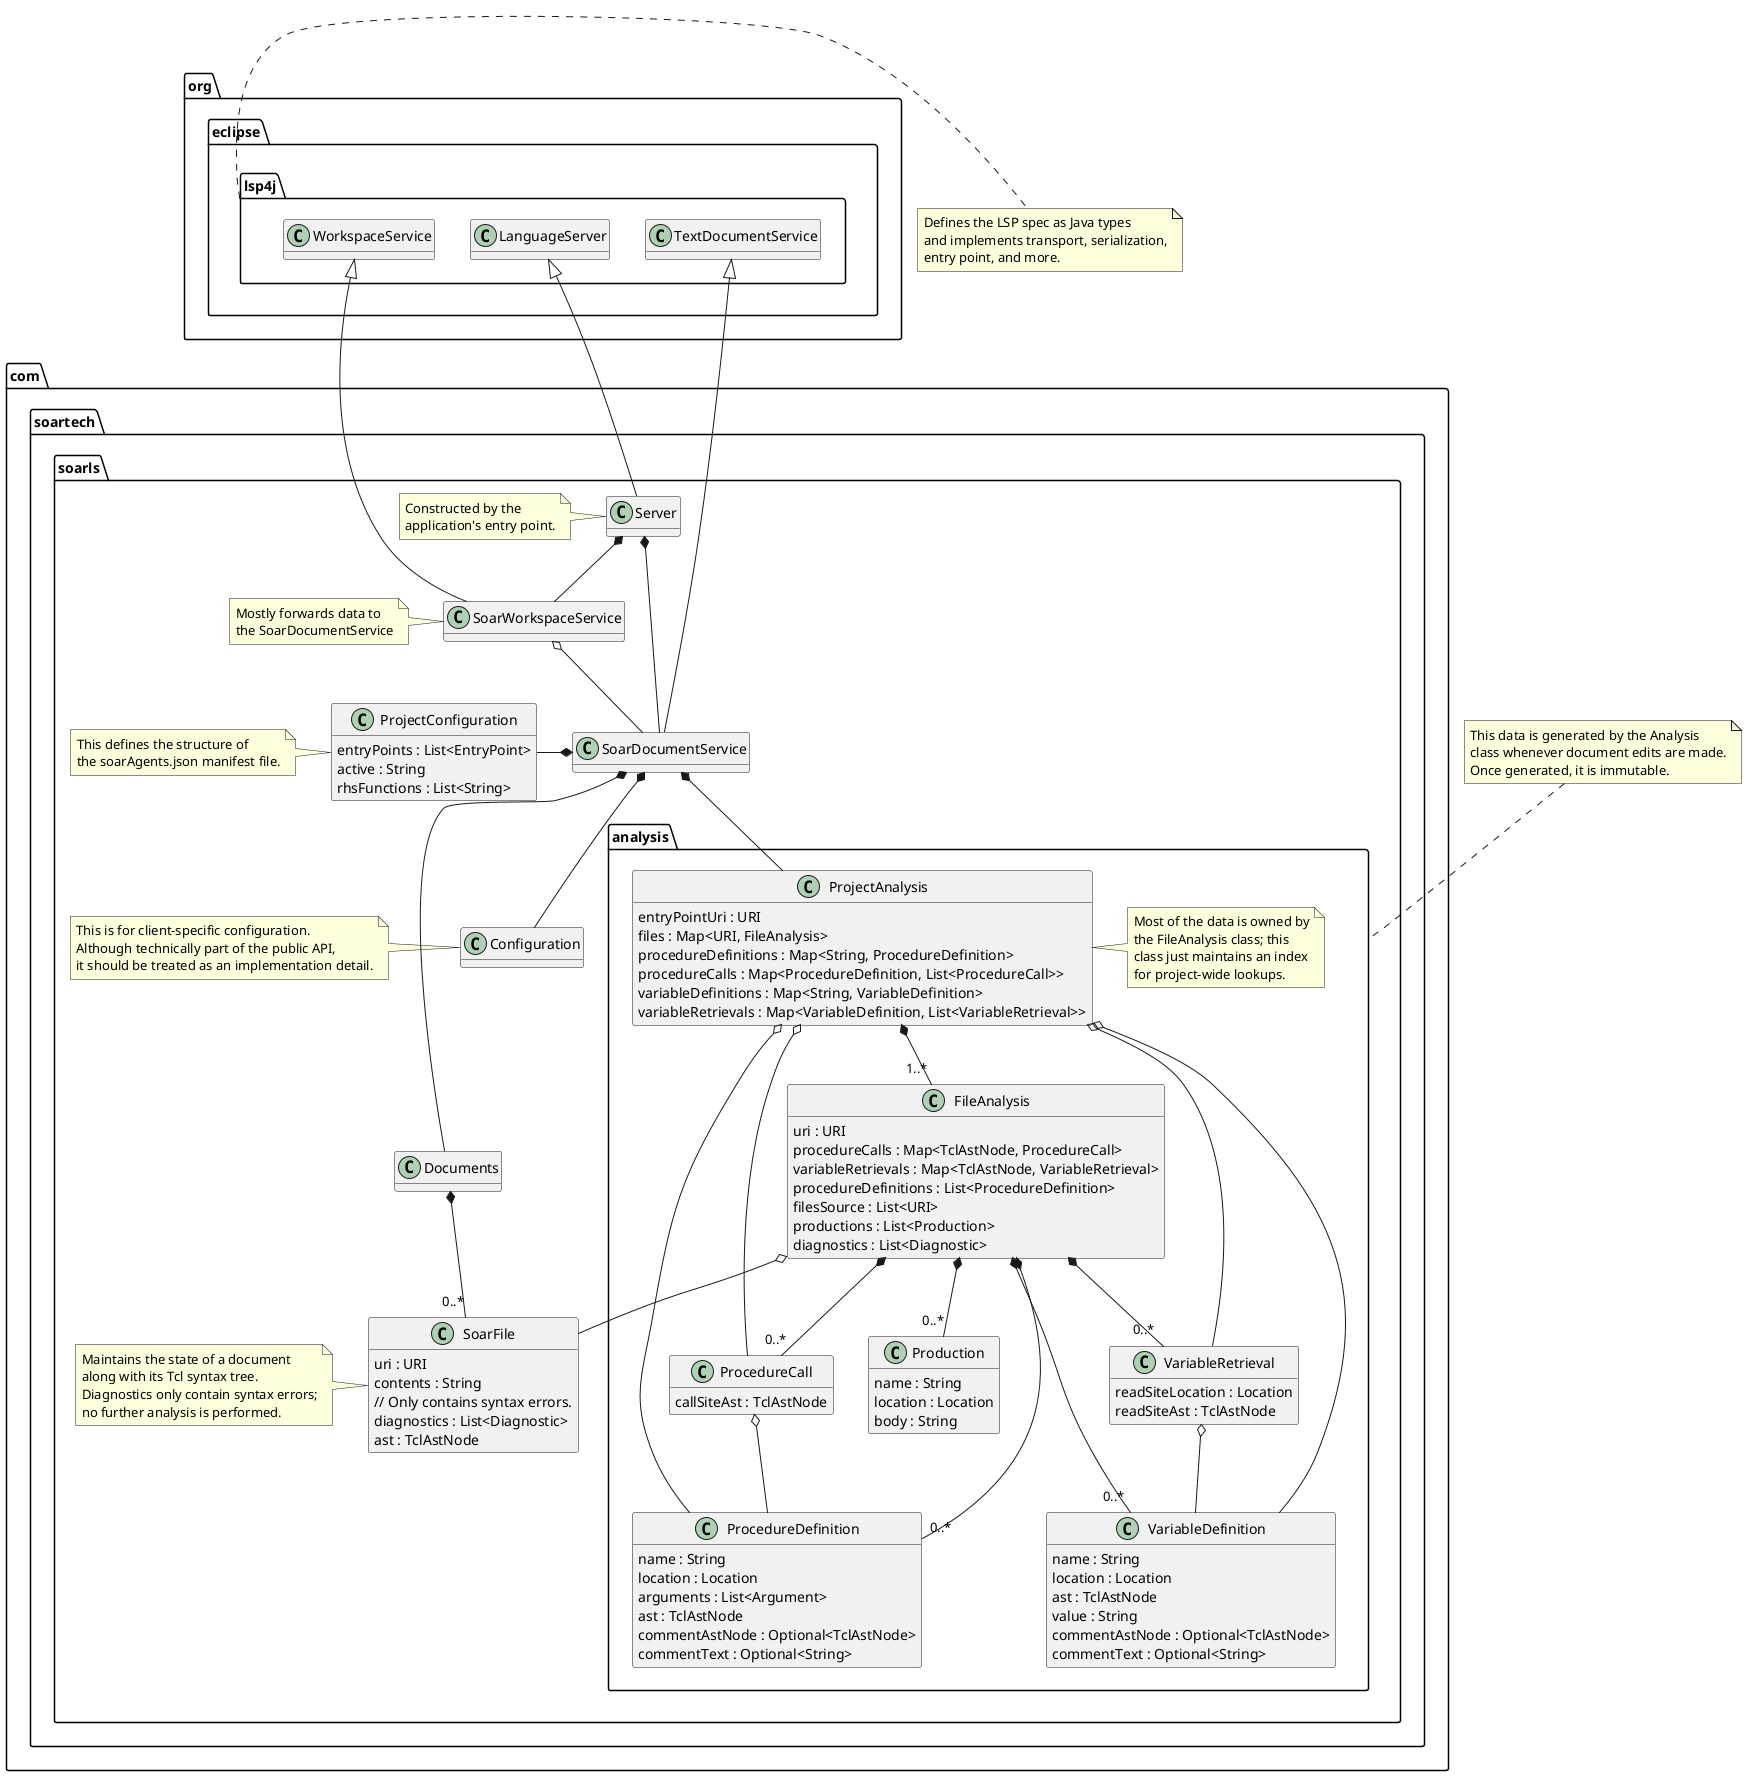 @startuml

package org.eclipse.lsp4j {
}
note right of org.eclipse.lsp4j
    Defines the LSP spec as Java types
    and implements transport, serialization,
    entry point, and more.
end note

package com.soartech.soarls {
    class Server
    note left of Server
        Constructed by the
        application's entry point.
    end note

    class SoarDocumentService

    class SoarWorkspaceService
    note left of SoarWorkspaceService
        Mostly forwards data to
        the SoarDocumentService
    end note

    class Documents

    class Configuration
    note left of Configuration
        This is for client-specific configuration.
        Although technically part of the public API,
        it should be treated as an implementation detail.
    end note

    class ProjectConfiguration {
        entryPoints : List<EntryPoint>
        active : String
        rhsFunctions : List<String>
    }
    note left of ProjectConfiguration
        This defines the structure of
        the soarAgents.json manifest file.
    end note

    class com.soartech.soarls.SoarFile {
        uri : URI
        contents : String
        // Only contains syntax errors.
        diagnostics : List<Diagnostic>
        ast : TclAstNode
    }
    note left of com.soartech.soarls.SoarFile
        Maintains the state of a document
        along with its Tcl syntax tree.
        Diagnostics only contain syntax errors;
        no further analysis is performed.
    end note

    Server -up-|> org.eclipse.lsp4j.LanguageServer
    Server *-- SoarDocumentService
    Server *-- SoarWorkspaceService

    SoarDocumentService -up-|> org.eclipse.lsp4j.TextDocumentService
    SoarDocumentService *-left- ProjectConfiguration
    SoarDocumentService *-- Configuration
    SoarDocumentService *-- Documents
    SoarDocumentService *-- com.soartech.soarls.analysis.ProjectAnalysis

    SoarWorkspaceService -up-|> org.eclipse.lsp4j.WorkspaceService
    SoarWorkspaceService o-- SoarDocumentService

    Documents *-- "0..*" com.soartech.soarls.SoarFile
}

note top of com.soartech.soarls.analysis
    This data is generated by the Analysis
    class whenever document edits are made.
    Once generated, it is immutable.
end note
namespace com.soartech.soarls.analysis {
    class ProjectAnalysis {
        entryPointUri : URI
        files : Map<URI, FileAnalysis>
        procedureDefinitions : Map<String, ProcedureDefinition>
        procedureCalls : Map<ProcedureDefinition, List<ProcedureCall>>
        variableDefinitions : Map<String, VariableDefinition>
        variableRetrievals : Map<VariableDefinition, List<VariableRetrieval>>
    }
    note right of ProjectAnalysis
        Most of the data is owned by
        the FileAnalysis class; this
        class just maintains an index
        for project-wide lookups.
    end note

    class FileAnalysis {
        uri : URI
        procedureCalls : Map<TclAstNode, ProcedureCall>
        variableRetrievals : Map<TclAstNode, VariableRetrieval>
        procedureDefinitions : List<ProcedureDefinition>
        filesSource : List<URI>
        productions : List<Production>
        diagnostics : List<Diagnostic>
    }

    class ProcedureDefinition {
        name : String
        location : Location
        arguments : List<Argument>
        ast : TclAstNode
        commentAstNode : Optional<TclAstNode>
        commentText : Optional<String>
    }

    class ProcedureCall {
        callSiteAst : TclAstNode
    }

    class VariableDefinition {
        name : String
        location : Location
        ast : TclAstNode
        value : String
        commentAstNode : Optional<TclAstNode>
        commentText : Optional<String>
    }

    class VariableRetrieval {
        readSiteLocation : Location
        readSiteAst : TclAstNode
    }

    class Production {
        name : String
        location : Location
        body : String
    }

    ProjectAnalysis *-- "1..*" FileAnalysis
    ProjectAnalysis o-- ProcedureDefinition
    ProjectAnalysis o-- ProcedureCall
    ProjectAnalysis o-- VariableDefinition
    ProjectAnalysis o-- VariableRetrieval

    FileAnalysis o-- com.soartech.soarls.SoarFile
    FileAnalysis *-- "0..*" ProcedureDefinition
    FileAnalysis *-- "0..*" ProcedureCall
    FileAnalysis *-- "0..*" VariableDefinition
    FileAnalysis *-- "0..*" VariableRetrieval
    FileAnalysis *-- "0..*" Production

    ProcedureCall o-- ProcedureDefinition

    VariableRetrieval o-- VariableDefinition
}

hide methods
@enduml
